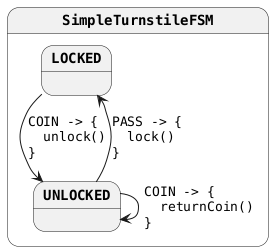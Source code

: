@startuml
skinparam monochrome true
skinparam StateFontName Helvetica
skinparam defaultFontName Monospaced
skinparam defaultFontStyle Bold
skinparam state {
    FontStyle Bold
}
state SimpleTurnstileFSM {
LOCKED --> UNLOCKED : COIN -> {\l  unlock()\l}
UNLOCKED --> LOCKED : PASS -> {\l  lock()\l}
UNLOCKED --> UNLOCKED : COIN -> {\l  returnCoin()\l}
}
@enduml
